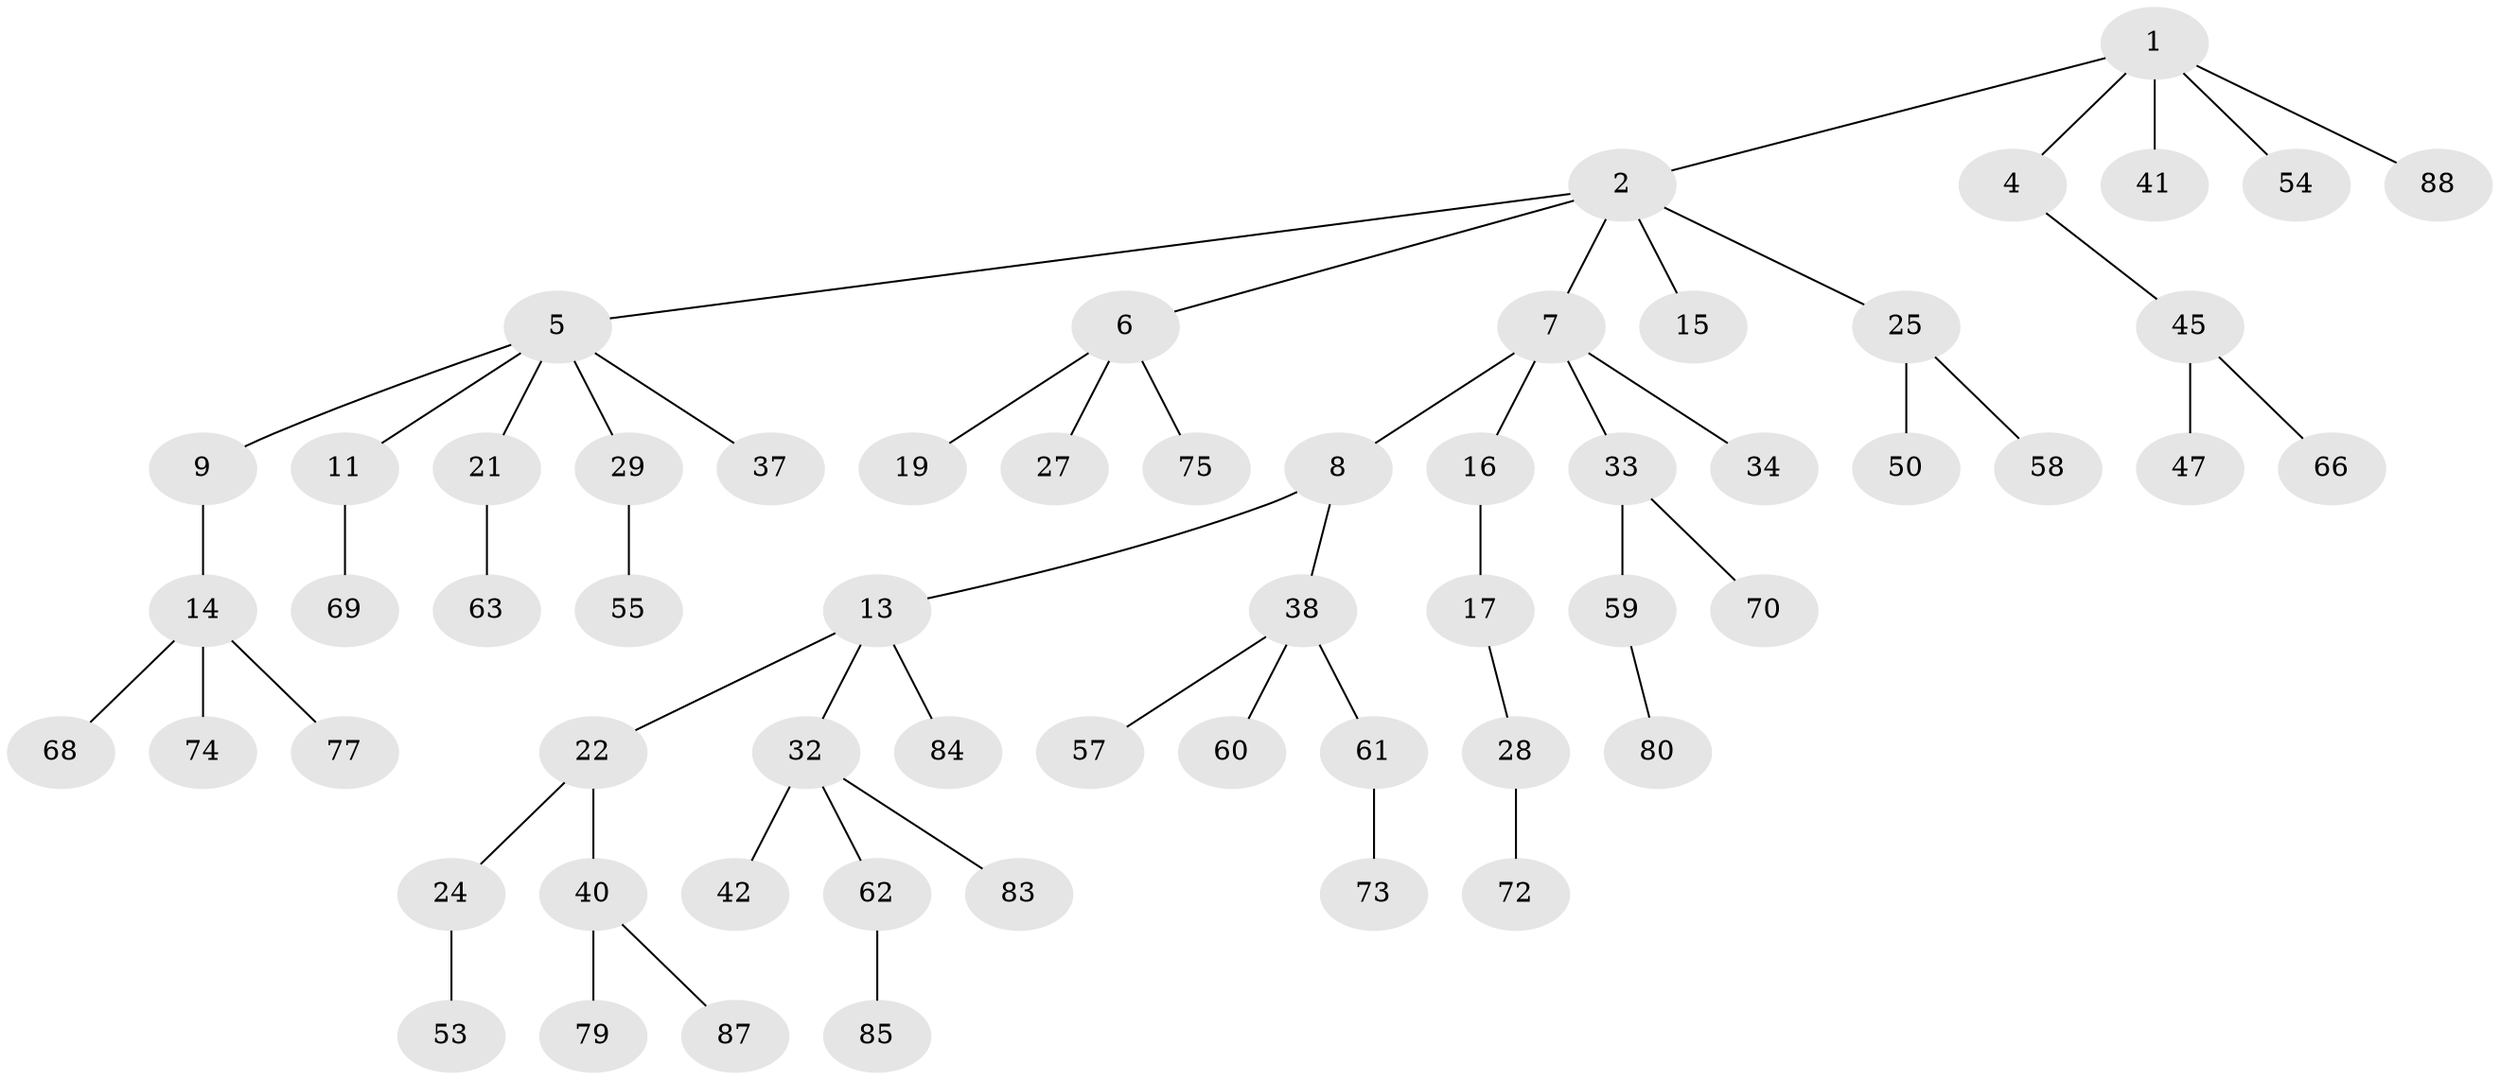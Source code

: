 // original degree distribution, {5: 0.056818181818181816, 3: 0.18181818181818182, 2: 0.2159090909090909, 4: 0.056818181818181816, 1: 0.48863636363636365}
// Generated by graph-tools (version 1.1) at 2025/11/02/27/25 16:11:25]
// undirected, 59 vertices, 58 edges
graph export_dot {
graph [start="1"]
  node [color=gray90,style=filled];
  1 [super="+18"];
  2 [super="+3"];
  4;
  5 [super="+10"];
  6 [super="+12"];
  7 [super="+31"];
  8;
  9 [super="+82"];
  11 [super="+36"];
  13 [super="+39"];
  14 [super="+48"];
  15;
  16 [super="+20"];
  17 [super="+23"];
  19;
  21 [super="+52"];
  22 [super="+26"];
  24 [super="+35"];
  25 [super="+67"];
  27;
  28 [super="+81"];
  29 [super="+30"];
  32 [super="+44"];
  33 [super="+43"];
  34;
  37 [super="+49"];
  38 [super="+56"];
  40 [super="+51"];
  41 [super="+64"];
  42;
  45 [super="+46"];
  47;
  50 [super="+71"];
  53;
  54;
  55;
  57 [super="+76"];
  58;
  59 [super="+78"];
  60;
  61 [super="+86"];
  62 [super="+65"];
  63;
  66;
  68;
  69;
  70;
  72;
  73;
  74;
  75;
  77;
  79;
  80;
  83;
  84;
  85;
  87;
  88;
  1 -- 2;
  1 -- 4;
  1 -- 41;
  1 -- 88;
  1 -- 54;
  2 -- 5;
  2 -- 15;
  2 -- 25;
  2 -- 6;
  2 -- 7;
  4 -- 45;
  5 -- 9;
  5 -- 21;
  5 -- 29;
  5 -- 37;
  5 -- 11;
  6 -- 19;
  6 -- 75;
  6 -- 27;
  7 -- 8;
  7 -- 16;
  7 -- 34;
  7 -- 33;
  8 -- 13;
  8 -- 38;
  9 -- 14;
  11 -- 69;
  13 -- 22;
  13 -- 32;
  13 -- 84;
  14 -- 68;
  14 -- 74;
  14 -- 77;
  16 -- 17;
  17 -- 28;
  21 -- 63;
  22 -- 24;
  22 -- 40;
  24 -- 53;
  25 -- 50;
  25 -- 58;
  28 -- 72;
  29 -- 55;
  32 -- 42;
  32 -- 62;
  32 -- 83;
  33 -- 70;
  33 -- 59;
  38 -- 57;
  38 -- 60;
  38 -- 61;
  40 -- 79;
  40 -- 87;
  45 -- 66;
  45 -- 47;
  59 -- 80;
  61 -- 73;
  62 -- 85;
}
